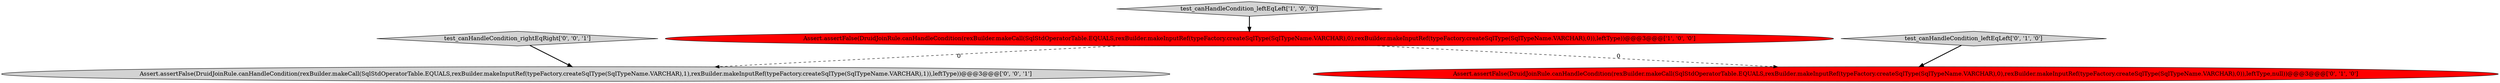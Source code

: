 digraph {
5 [style = filled, label = "Assert.assertFalse(DruidJoinRule.canHandleCondition(rexBuilder.makeCall(SqlStdOperatorTable.EQUALS,rexBuilder.makeInputRef(typeFactory.createSqlType(SqlTypeName.VARCHAR),1),rexBuilder.makeInputRef(typeFactory.createSqlType(SqlTypeName.VARCHAR),1)),leftType))@@@3@@@['0', '0', '1']", fillcolor = lightgray, shape = ellipse image = "AAA0AAABBB3BBB"];
3 [style = filled, label = "test_canHandleCondition_leftEqLeft['0', '1', '0']", fillcolor = lightgray, shape = diamond image = "AAA0AAABBB2BBB"];
4 [style = filled, label = "test_canHandleCondition_rightEqRight['0', '0', '1']", fillcolor = lightgray, shape = diamond image = "AAA0AAABBB3BBB"];
2 [style = filled, label = "Assert.assertFalse(DruidJoinRule.canHandleCondition(rexBuilder.makeCall(SqlStdOperatorTable.EQUALS,rexBuilder.makeInputRef(typeFactory.createSqlType(SqlTypeName.VARCHAR),0),rexBuilder.makeInputRef(typeFactory.createSqlType(SqlTypeName.VARCHAR),0)),leftType,null))@@@3@@@['0', '1', '0']", fillcolor = red, shape = ellipse image = "AAA1AAABBB2BBB"];
1 [style = filled, label = "Assert.assertFalse(DruidJoinRule.canHandleCondition(rexBuilder.makeCall(SqlStdOperatorTable.EQUALS,rexBuilder.makeInputRef(typeFactory.createSqlType(SqlTypeName.VARCHAR),0),rexBuilder.makeInputRef(typeFactory.createSqlType(SqlTypeName.VARCHAR),0)),leftType))@@@3@@@['1', '0', '0']", fillcolor = red, shape = ellipse image = "AAA1AAABBB1BBB"];
0 [style = filled, label = "test_canHandleCondition_leftEqLeft['1', '0', '0']", fillcolor = lightgray, shape = diamond image = "AAA0AAABBB1BBB"];
1->2 [style = dashed, label="0"];
1->5 [style = dashed, label="0"];
3->2 [style = bold, label=""];
4->5 [style = bold, label=""];
0->1 [style = bold, label=""];
}
